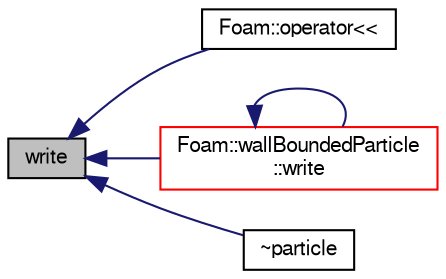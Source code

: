 digraph "write"
{
  bgcolor="transparent";
  edge [fontname="FreeSans",fontsize="10",labelfontname="FreeSans",labelfontsize="10"];
  node [fontname="FreeSans",fontsize="10",shape=record];
  rankdir="LR";
  Node4839 [label="write",height=0.2,width=0.4,color="black", fillcolor="grey75", style="filled", fontcolor="black"];
  Node4839 -> Node4840 [dir="back",color="midnightblue",fontsize="10",style="solid",fontname="FreeSans"];
  Node4840 [label="Foam::operator\<\<",height=0.2,width=0.4,color="black",URL="$a21124.html#a0df35d5d679bc115d8afee3f8b04ff9e"];
  Node4839 -> Node4841 [dir="back",color="midnightblue",fontsize="10",style="solid",fontname="FreeSans"];
  Node4841 [label="Foam::wallBoundedParticle\l::write",height=0.2,width=0.4,color="red",URL="$a28794.html#a60fb078e782ce6c02487ba12055d8f16",tooltip="Write the particle data. "];
  Node4841 -> Node4841 [dir="back",color="midnightblue",fontsize="10",style="solid",fontname="FreeSans"];
  Node4839 -> Node4853 [dir="back",color="midnightblue",fontsize="10",style="solid",fontname="FreeSans"];
  Node4853 [label="~particle",height=0.2,width=0.4,color="black",URL="$a23586.html#a21cc76910d09c0550f6ce9f2ed3b2f52",tooltip="Destructor. "];
}
